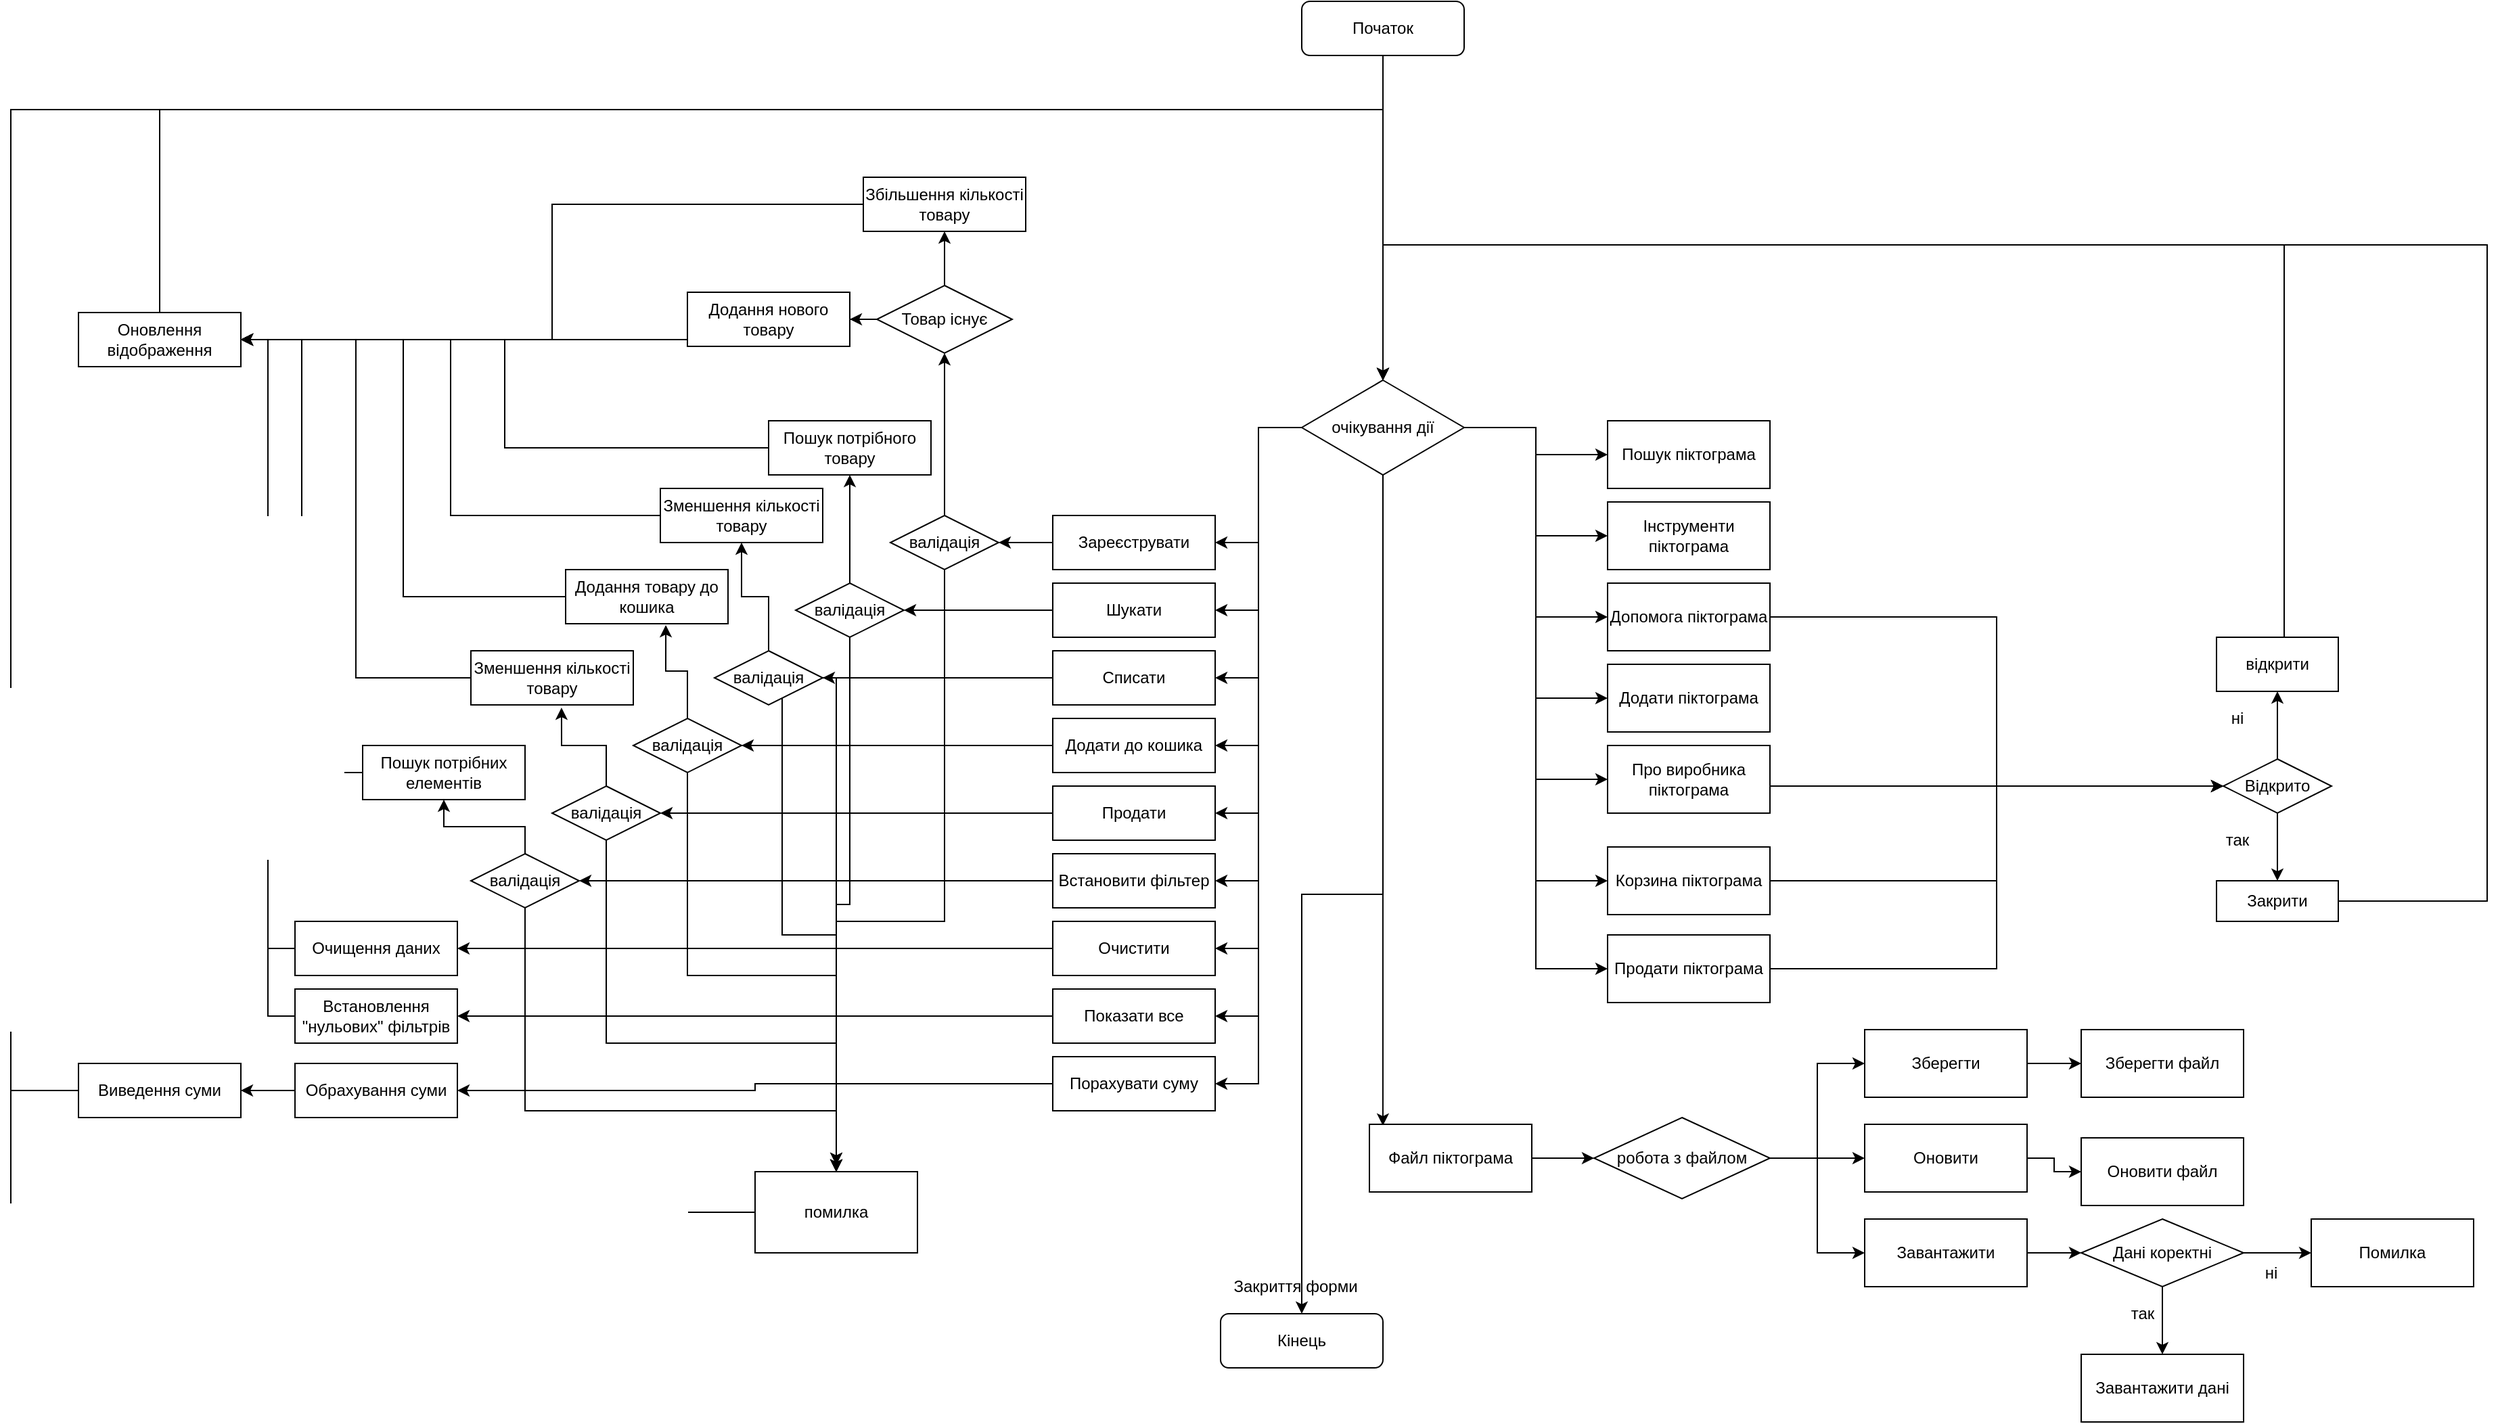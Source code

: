 <mxfile version="17.4.6" type="device"><diagram id="kuu9ecnvrAUXZT3TJiP6" name="Page-1"><mxGraphModel dx="2009" dy="1933" grid="1" gridSize="10" guides="1" tooltips="1" connect="1" arrows="1" fold="1" page="1" pageScale="1" pageWidth="827" pageHeight="1169" math="0" shadow="0"><root><mxCell id="0"/><mxCell id="1" parent="0"/><mxCell id="gV-Fx0Z-nw7NnkDrfLlp-4" style="edgeStyle=orthogonalEdgeStyle;rounded=0;orthogonalLoop=1;jettySize=auto;html=1;entryX=0.5;entryY=0;entryDx=0;entryDy=0;" edge="1" parent="1" source="gV-Fx0Z-nw7NnkDrfLlp-1" target="gV-Fx0Z-nw7NnkDrfLlp-3"><mxGeometry relative="1" as="geometry"/></mxCell><mxCell id="gV-Fx0Z-nw7NnkDrfLlp-1" value="Початок" style="rounded=1;whiteSpace=wrap;html=1;" vertex="1" parent="1"><mxGeometry x="354" y="-280" width="120" height="40" as="geometry"/></mxCell><mxCell id="gV-Fx0Z-nw7NnkDrfLlp-2" value="Кінець" style="rounded=1;whiteSpace=wrap;html=1;" vertex="1" parent="1"><mxGeometry x="294" y="690" width="120" height="40" as="geometry"/></mxCell><mxCell id="gV-Fx0Z-nw7NnkDrfLlp-14" style="edgeStyle=orthogonalEdgeStyle;rounded=0;orthogonalLoop=1;jettySize=auto;html=1;entryX=0.5;entryY=0;entryDx=0;entryDy=0;" edge="1" parent="1" source="gV-Fx0Z-nw7NnkDrfLlp-3" target="gV-Fx0Z-nw7NnkDrfLlp-2"><mxGeometry relative="1" as="geometry"/></mxCell><mxCell id="gV-Fx0Z-nw7NnkDrfLlp-71" style="edgeStyle=orthogonalEdgeStyle;rounded=0;orthogonalLoop=1;jettySize=auto;html=1;entryX=0.083;entryY=0.02;entryDx=0;entryDy=0;entryPerimeter=0;strokeColor=default;" edge="1" parent="1" source="gV-Fx0Z-nw7NnkDrfLlp-3" target="gV-Fx0Z-nw7NnkDrfLlp-6"><mxGeometry relative="1" as="geometry"/></mxCell><mxCell id="gV-Fx0Z-nw7NnkDrfLlp-73" style="edgeStyle=orthogonalEdgeStyle;rounded=0;orthogonalLoop=1;jettySize=auto;html=1;strokeColor=default;" edge="1" parent="1" source="gV-Fx0Z-nw7NnkDrfLlp-3" target="gV-Fx0Z-nw7NnkDrfLlp-12"><mxGeometry relative="1" as="geometry"/></mxCell><mxCell id="gV-Fx0Z-nw7NnkDrfLlp-74" style="edgeStyle=orthogonalEdgeStyle;rounded=0;orthogonalLoop=1;jettySize=auto;html=1;entryX=0;entryY=0.5;entryDx=0;entryDy=0;strokeColor=default;" edge="1" parent="1" source="gV-Fx0Z-nw7NnkDrfLlp-3" target="gV-Fx0Z-nw7NnkDrfLlp-13"><mxGeometry relative="1" as="geometry"/></mxCell><mxCell id="gV-Fx0Z-nw7NnkDrfLlp-75" style="edgeStyle=orthogonalEdgeStyle;rounded=0;orthogonalLoop=1;jettySize=auto;html=1;entryX=0;entryY=0.5;entryDx=0;entryDy=0;strokeColor=default;" edge="1" parent="1" source="gV-Fx0Z-nw7NnkDrfLlp-3" target="gV-Fx0Z-nw7NnkDrfLlp-18"><mxGeometry relative="1" as="geometry"/></mxCell><mxCell id="gV-Fx0Z-nw7NnkDrfLlp-76" style="edgeStyle=orthogonalEdgeStyle;rounded=0;orthogonalLoop=1;jettySize=auto;html=1;entryX=0;entryY=0.5;entryDx=0;entryDy=0;strokeColor=default;" edge="1" parent="1" source="gV-Fx0Z-nw7NnkDrfLlp-3" target="gV-Fx0Z-nw7NnkDrfLlp-11"><mxGeometry relative="1" as="geometry"/></mxCell><mxCell id="gV-Fx0Z-nw7NnkDrfLlp-77" style="edgeStyle=orthogonalEdgeStyle;rounded=0;orthogonalLoop=1;jettySize=auto;html=1;entryX=0;entryY=0.5;entryDx=0;entryDy=0;strokeColor=default;" edge="1" parent="1" source="gV-Fx0Z-nw7NnkDrfLlp-3" target="gV-Fx0Z-nw7NnkDrfLlp-5"><mxGeometry relative="1" as="geometry"/></mxCell><mxCell id="gV-Fx0Z-nw7NnkDrfLlp-78" style="edgeStyle=orthogonalEdgeStyle;rounded=0;orthogonalLoop=1;jettySize=auto;html=1;entryX=0;entryY=0.5;entryDx=0;entryDy=0;strokeColor=default;" edge="1" parent="1" source="gV-Fx0Z-nw7NnkDrfLlp-3" target="gV-Fx0Z-nw7NnkDrfLlp-17"><mxGeometry relative="1" as="geometry"/></mxCell><mxCell id="gV-Fx0Z-nw7NnkDrfLlp-79" style="edgeStyle=orthogonalEdgeStyle;rounded=0;orthogonalLoop=1;jettySize=auto;html=1;entryX=0;entryY=0.5;entryDx=0;entryDy=0;strokeColor=default;" edge="1" parent="1" source="gV-Fx0Z-nw7NnkDrfLlp-3" target="gV-Fx0Z-nw7NnkDrfLlp-16"><mxGeometry relative="1" as="geometry"/></mxCell><mxCell id="gV-Fx0Z-nw7NnkDrfLlp-91" style="edgeStyle=orthogonalEdgeStyle;rounded=0;orthogonalLoop=1;jettySize=auto;html=1;entryX=1;entryY=0.5;entryDx=0;entryDy=0;strokeColor=default;" edge="1" parent="1" source="gV-Fx0Z-nw7NnkDrfLlp-3" target="gV-Fx0Z-nw7NnkDrfLlp-80"><mxGeometry relative="1" as="geometry"/></mxCell><mxCell id="gV-Fx0Z-nw7NnkDrfLlp-92" style="edgeStyle=orthogonalEdgeStyle;rounded=0;orthogonalLoop=1;jettySize=auto;html=1;entryX=1;entryY=0.5;entryDx=0;entryDy=0;strokeColor=default;" edge="1" parent="1" source="gV-Fx0Z-nw7NnkDrfLlp-3" target="gV-Fx0Z-nw7NnkDrfLlp-83"><mxGeometry relative="1" as="geometry"/></mxCell><mxCell id="gV-Fx0Z-nw7NnkDrfLlp-93" style="edgeStyle=orthogonalEdgeStyle;rounded=0;orthogonalLoop=1;jettySize=auto;html=1;entryX=1;entryY=0.5;entryDx=0;entryDy=0;strokeColor=default;" edge="1" parent="1" source="gV-Fx0Z-nw7NnkDrfLlp-3" target="gV-Fx0Z-nw7NnkDrfLlp-84"><mxGeometry relative="1" as="geometry"/></mxCell><mxCell id="gV-Fx0Z-nw7NnkDrfLlp-94" style="edgeStyle=orthogonalEdgeStyle;rounded=0;orthogonalLoop=1;jettySize=auto;html=1;entryX=1;entryY=0.5;entryDx=0;entryDy=0;strokeColor=default;" edge="1" parent="1" source="gV-Fx0Z-nw7NnkDrfLlp-3" target="gV-Fx0Z-nw7NnkDrfLlp-85"><mxGeometry relative="1" as="geometry"/></mxCell><mxCell id="gV-Fx0Z-nw7NnkDrfLlp-95" style="edgeStyle=orthogonalEdgeStyle;rounded=0;orthogonalLoop=1;jettySize=auto;html=1;entryX=1;entryY=0.5;entryDx=0;entryDy=0;strokeColor=default;" edge="1" parent="1" source="gV-Fx0Z-nw7NnkDrfLlp-3" target="gV-Fx0Z-nw7NnkDrfLlp-86"><mxGeometry relative="1" as="geometry"/></mxCell><mxCell id="gV-Fx0Z-nw7NnkDrfLlp-96" style="edgeStyle=orthogonalEdgeStyle;rounded=0;orthogonalLoop=1;jettySize=auto;html=1;entryX=1;entryY=0.5;entryDx=0;entryDy=0;strokeColor=default;" edge="1" parent="1" source="gV-Fx0Z-nw7NnkDrfLlp-3" target="gV-Fx0Z-nw7NnkDrfLlp-87"><mxGeometry relative="1" as="geometry"/></mxCell><mxCell id="gV-Fx0Z-nw7NnkDrfLlp-97" style="edgeStyle=orthogonalEdgeStyle;rounded=0;orthogonalLoop=1;jettySize=auto;html=1;entryX=1;entryY=0.5;entryDx=0;entryDy=0;strokeColor=default;" edge="1" parent="1" source="gV-Fx0Z-nw7NnkDrfLlp-3" target="gV-Fx0Z-nw7NnkDrfLlp-88"><mxGeometry relative="1" as="geometry"/></mxCell><mxCell id="gV-Fx0Z-nw7NnkDrfLlp-98" style="edgeStyle=orthogonalEdgeStyle;rounded=0;orthogonalLoop=1;jettySize=auto;html=1;entryX=1;entryY=0.5;entryDx=0;entryDy=0;strokeColor=default;" edge="1" parent="1" source="gV-Fx0Z-nw7NnkDrfLlp-3" target="gV-Fx0Z-nw7NnkDrfLlp-89"><mxGeometry relative="1" as="geometry"/></mxCell><mxCell id="gV-Fx0Z-nw7NnkDrfLlp-99" style="edgeStyle=orthogonalEdgeStyle;rounded=0;orthogonalLoop=1;jettySize=auto;html=1;entryX=1;entryY=0.5;entryDx=0;entryDy=0;strokeColor=default;" edge="1" parent="1" source="gV-Fx0Z-nw7NnkDrfLlp-3" target="gV-Fx0Z-nw7NnkDrfLlp-90"><mxGeometry relative="1" as="geometry"/></mxCell><mxCell id="gV-Fx0Z-nw7NnkDrfLlp-3" value="очікування дії" style="rhombus;whiteSpace=wrap;html=1;" vertex="1" parent="1"><mxGeometry x="354" width="120" height="70" as="geometry"/></mxCell><mxCell id="gV-Fx0Z-nw7NnkDrfLlp-69" style="edgeStyle=orthogonalEdgeStyle;rounded=0;orthogonalLoop=1;jettySize=auto;html=1;entryX=0;entryY=0.5;entryDx=0;entryDy=0;strokeColor=default;" edge="1" parent="1" source="gV-Fx0Z-nw7NnkDrfLlp-5" target="gV-Fx0Z-nw7NnkDrfLlp-54"><mxGeometry relative="1" as="geometry"/></mxCell><mxCell id="gV-Fx0Z-nw7NnkDrfLlp-5" value="Корзина піктограма" style="rounded=0;whiteSpace=wrap;html=1;" vertex="1" parent="1"><mxGeometry x="580" y="345" width="120" height="50" as="geometry"/></mxCell><mxCell id="gV-Fx0Z-nw7NnkDrfLlp-48" style="edgeStyle=orthogonalEdgeStyle;rounded=0;orthogonalLoop=1;jettySize=auto;html=1;entryX=0;entryY=0.5;entryDx=0;entryDy=0;" edge="1" parent="1" source="gV-Fx0Z-nw7NnkDrfLlp-6" target="gV-Fx0Z-nw7NnkDrfLlp-47"><mxGeometry relative="1" as="geometry"/></mxCell><mxCell id="gV-Fx0Z-nw7NnkDrfLlp-6" value="Файл піктограма" style="rounded=0;whiteSpace=wrap;html=1;" vertex="1" parent="1"><mxGeometry x="404" y="550" width="120" height="50" as="geometry"/></mxCell><mxCell id="gV-Fx0Z-nw7NnkDrfLlp-44" style="edgeStyle=orthogonalEdgeStyle;rounded=0;orthogonalLoop=1;jettySize=auto;html=1;entryX=0;entryY=0.5;entryDx=0;entryDy=0;" edge="1" parent="1" source="gV-Fx0Z-nw7NnkDrfLlp-7" target="gV-Fx0Z-nw7NnkDrfLlp-41"><mxGeometry relative="1" as="geometry"/></mxCell><mxCell id="gV-Fx0Z-nw7NnkDrfLlp-7" value="Зберегти" style="rounded=0;whiteSpace=wrap;html=1;" vertex="1" parent="1"><mxGeometry x="770" y="480" width="120" height="50" as="geometry"/></mxCell><mxCell id="gV-Fx0Z-nw7NnkDrfLlp-45" style="edgeStyle=orthogonalEdgeStyle;rounded=0;orthogonalLoop=1;jettySize=auto;html=1;entryX=0;entryY=0.5;entryDx=0;entryDy=0;" edge="1" parent="1" source="gV-Fx0Z-nw7NnkDrfLlp-8" target="gV-Fx0Z-nw7NnkDrfLlp-40"><mxGeometry relative="1" as="geometry"/></mxCell><mxCell id="gV-Fx0Z-nw7NnkDrfLlp-8" value="Оновити" style="rounded=0;whiteSpace=wrap;html=1;" vertex="1" parent="1"><mxGeometry x="770" y="550" width="120" height="50" as="geometry"/></mxCell><mxCell id="gV-Fx0Z-nw7NnkDrfLlp-11" value="Додати піктограма" style="rounded=0;whiteSpace=wrap;html=1;" vertex="1" parent="1"><mxGeometry x="580" y="210" width="120" height="50" as="geometry"/></mxCell><mxCell id="gV-Fx0Z-nw7NnkDrfLlp-12" value="Пошук піктограма" style="rounded=0;whiteSpace=wrap;html=1;" vertex="1" parent="1"><mxGeometry x="580" y="30" width="120" height="50" as="geometry"/></mxCell><mxCell id="gV-Fx0Z-nw7NnkDrfLlp-13" value="Інструменти піктограма" style="rounded=0;whiteSpace=wrap;html=1;" vertex="1" parent="1"><mxGeometry x="580" y="90" width="120" height="50" as="geometry"/></mxCell><mxCell id="gV-Fx0Z-nw7NnkDrfLlp-15" value="Закриття форми" style="text;html=1;align=center;verticalAlign=middle;resizable=0;points=[];autosize=1;strokeColor=none;fillColor=none;" vertex="1" parent="1"><mxGeometry x="294" y="660" width="110" height="20" as="geometry"/></mxCell><mxCell id="gV-Fx0Z-nw7NnkDrfLlp-70" style="edgeStyle=orthogonalEdgeStyle;rounded=0;orthogonalLoop=1;jettySize=auto;html=1;entryX=0;entryY=0.5;entryDx=0;entryDy=0;strokeColor=default;" edge="1" parent="1" source="gV-Fx0Z-nw7NnkDrfLlp-16" target="gV-Fx0Z-nw7NnkDrfLlp-54"><mxGeometry relative="1" as="geometry"/></mxCell><mxCell id="gV-Fx0Z-nw7NnkDrfLlp-16" value="Продати піктограма" style="rounded=0;whiteSpace=wrap;html=1;" vertex="1" parent="1"><mxGeometry x="580" y="410" width="120" height="50" as="geometry"/></mxCell><mxCell id="gV-Fx0Z-nw7NnkDrfLlp-57" style="edgeStyle=orthogonalEdgeStyle;rounded=0;orthogonalLoop=1;jettySize=auto;html=1;entryX=0;entryY=0.5;entryDx=0;entryDy=0;" edge="1" parent="1" source="gV-Fx0Z-nw7NnkDrfLlp-17" target="gV-Fx0Z-nw7NnkDrfLlp-54"><mxGeometry relative="1" as="geometry"><Array as="points"><mxPoint x="1035" y="300"/><mxPoint x="1035" y="300"/></Array></mxGeometry></mxCell><mxCell id="gV-Fx0Z-nw7NnkDrfLlp-17" value="Про виробника піктограма" style="rounded=0;whiteSpace=wrap;html=1;" vertex="1" parent="1"><mxGeometry x="580" y="270" width="120" height="50" as="geometry"/></mxCell><mxCell id="gV-Fx0Z-nw7NnkDrfLlp-68" style="edgeStyle=orthogonalEdgeStyle;rounded=0;orthogonalLoop=1;jettySize=auto;html=1;entryX=0;entryY=0.5;entryDx=0;entryDy=0;strokeColor=default;" edge="1" parent="1" source="gV-Fx0Z-nw7NnkDrfLlp-18" target="gV-Fx0Z-nw7NnkDrfLlp-54"><mxGeometry relative="1" as="geometry"/></mxCell><mxCell id="gV-Fx0Z-nw7NnkDrfLlp-18" value="Допомога піктограма" style="rounded=0;whiteSpace=wrap;html=1;" vertex="1" parent="1"><mxGeometry x="580" y="150" width="120" height="50" as="geometry"/></mxCell><mxCell id="gV-Fx0Z-nw7NnkDrfLlp-35" style="edgeStyle=orthogonalEdgeStyle;rounded=0;orthogonalLoop=1;jettySize=auto;html=1;entryX=0;entryY=0.5;entryDx=0;entryDy=0;" edge="1" parent="1" source="gV-Fx0Z-nw7NnkDrfLlp-31" target="gV-Fx0Z-nw7NnkDrfLlp-34"><mxGeometry relative="1" as="geometry"/></mxCell><mxCell id="gV-Fx0Z-nw7NnkDrfLlp-31" value="Завантажити" style="rounded=0;whiteSpace=wrap;html=1;" vertex="1" parent="1"><mxGeometry x="770" y="620" width="120" height="50" as="geometry"/></mxCell><mxCell id="gV-Fx0Z-nw7NnkDrfLlp-33" value="Завантажити дані" style="rounded=0;whiteSpace=wrap;html=1;" vertex="1" parent="1"><mxGeometry x="930" y="720" width="120" height="50" as="geometry"/></mxCell><mxCell id="gV-Fx0Z-nw7NnkDrfLlp-36" style="edgeStyle=orthogonalEdgeStyle;rounded=0;orthogonalLoop=1;jettySize=auto;html=1;entryX=0.5;entryY=0;entryDx=0;entryDy=0;" edge="1" parent="1" source="gV-Fx0Z-nw7NnkDrfLlp-34" target="gV-Fx0Z-nw7NnkDrfLlp-33"><mxGeometry relative="1" as="geometry"/></mxCell><mxCell id="gV-Fx0Z-nw7NnkDrfLlp-39" style="edgeStyle=orthogonalEdgeStyle;rounded=0;orthogonalLoop=1;jettySize=auto;html=1;entryX=0;entryY=0.5;entryDx=0;entryDy=0;" edge="1" parent="1" source="gV-Fx0Z-nw7NnkDrfLlp-34" target="gV-Fx0Z-nw7NnkDrfLlp-38"><mxGeometry relative="1" as="geometry"/></mxCell><mxCell id="gV-Fx0Z-nw7NnkDrfLlp-34" value="Дані коректні" style="rhombus;whiteSpace=wrap;html=1;" vertex="1" parent="1"><mxGeometry x="930" y="620" width="120" height="50" as="geometry"/></mxCell><mxCell id="gV-Fx0Z-nw7NnkDrfLlp-38" value="Помилка" style="rounded=0;whiteSpace=wrap;html=1;" vertex="1" parent="1"><mxGeometry x="1100" y="620" width="120" height="50" as="geometry"/></mxCell><mxCell id="gV-Fx0Z-nw7NnkDrfLlp-40" value="Оновити файл" style="rounded=0;whiteSpace=wrap;html=1;" vertex="1" parent="1"><mxGeometry x="930" y="560" width="120" height="50" as="geometry"/></mxCell><mxCell id="gV-Fx0Z-nw7NnkDrfLlp-41" value="Зберегти файл" style="rounded=0;whiteSpace=wrap;html=1;" vertex="1" parent="1"><mxGeometry x="930" y="480" width="120" height="50" as="geometry"/></mxCell><mxCell id="gV-Fx0Z-nw7NnkDrfLlp-42" value="так" style="text;html=1;align=center;verticalAlign=middle;resizable=0;points=[];autosize=1;strokeColor=none;fillColor=none;" vertex="1" parent="1"><mxGeometry x="960" y="680" width="30" height="20" as="geometry"/></mxCell><mxCell id="gV-Fx0Z-nw7NnkDrfLlp-43" value="ні" style="text;html=1;align=center;verticalAlign=middle;resizable=0;points=[];autosize=1;strokeColor=none;fillColor=none;" vertex="1" parent="1"><mxGeometry x="1060" y="650" width="20" height="20" as="geometry"/></mxCell><mxCell id="gV-Fx0Z-nw7NnkDrfLlp-50" style="edgeStyle=orthogonalEdgeStyle;rounded=0;orthogonalLoop=1;jettySize=auto;html=1;entryX=0;entryY=0.5;entryDx=0;entryDy=0;" edge="1" parent="1" source="gV-Fx0Z-nw7NnkDrfLlp-47" target="gV-Fx0Z-nw7NnkDrfLlp-7"><mxGeometry relative="1" as="geometry"/></mxCell><mxCell id="gV-Fx0Z-nw7NnkDrfLlp-51" style="edgeStyle=orthogonalEdgeStyle;rounded=0;orthogonalLoop=1;jettySize=auto;html=1;" edge="1" parent="1" source="gV-Fx0Z-nw7NnkDrfLlp-47" target="gV-Fx0Z-nw7NnkDrfLlp-8"><mxGeometry relative="1" as="geometry"/></mxCell><mxCell id="gV-Fx0Z-nw7NnkDrfLlp-52" style="edgeStyle=orthogonalEdgeStyle;rounded=0;orthogonalLoop=1;jettySize=auto;html=1;entryX=0;entryY=0.5;entryDx=0;entryDy=0;" edge="1" parent="1" source="gV-Fx0Z-nw7NnkDrfLlp-47" target="gV-Fx0Z-nw7NnkDrfLlp-31"><mxGeometry relative="1" as="geometry"/></mxCell><mxCell id="gV-Fx0Z-nw7NnkDrfLlp-47" value="робота з файлом" style="rhombus;whiteSpace=wrap;html=1;" vertex="1" parent="1"><mxGeometry x="570" y="545" width="130" height="60" as="geometry"/></mxCell><mxCell id="gV-Fx0Z-nw7NnkDrfLlp-61" style="edgeStyle=orthogonalEdgeStyle;rounded=0;orthogonalLoop=1;jettySize=auto;html=1;entryX=0.5;entryY=1;entryDx=0;entryDy=0;" edge="1" parent="1" source="gV-Fx0Z-nw7NnkDrfLlp-54" target="gV-Fx0Z-nw7NnkDrfLlp-55"><mxGeometry relative="1" as="geometry"/></mxCell><mxCell id="gV-Fx0Z-nw7NnkDrfLlp-63" style="edgeStyle=orthogonalEdgeStyle;rounded=0;orthogonalLoop=1;jettySize=auto;html=1;entryX=0.5;entryY=0;entryDx=0;entryDy=0;" edge="1" parent="1" source="gV-Fx0Z-nw7NnkDrfLlp-54" target="gV-Fx0Z-nw7NnkDrfLlp-56"><mxGeometry relative="1" as="geometry"/></mxCell><mxCell id="gV-Fx0Z-nw7NnkDrfLlp-54" value="Відкрито" style="rhombus;whiteSpace=wrap;html=1;" vertex="1" parent="1"><mxGeometry x="1035" y="280" width="80" height="40" as="geometry"/></mxCell><mxCell id="gV-Fx0Z-nw7NnkDrfLlp-59" style="edgeStyle=orthogonalEdgeStyle;rounded=0;orthogonalLoop=1;jettySize=auto;html=1;entryX=0.5;entryY=0;entryDx=0;entryDy=0;" edge="1" parent="1" source="gV-Fx0Z-nw7NnkDrfLlp-55" target="gV-Fx0Z-nw7NnkDrfLlp-3"><mxGeometry relative="1" as="geometry"><Array as="points"><mxPoint x="1080" y="-100"/><mxPoint x="414" y="-100"/></Array></mxGeometry></mxCell><mxCell id="gV-Fx0Z-nw7NnkDrfLlp-55" value="відкрити" style="rounded=0;whiteSpace=wrap;html=1;" vertex="1" parent="1"><mxGeometry x="1030" y="190" width="90" height="40" as="geometry"/></mxCell><mxCell id="gV-Fx0Z-nw7NnkDrfLlp-72" style="edgeStyle=orthogonalEdgeStyle;rounded=0;orthogonalLoop=1;jettySize=auto;html=1;strokeColor=default;entryX=0.5;entryY=0;entryDx=0;entryDy=0;" edge="1" parent="1" source="gV-Fx0Z-nw7NnkDrfLlp-56" target="gV-Fx0Z-nw7NnkDrfLlp-3"><mxGeometry relative="1" as="geometry"><mxPoint x="1180" y="-100" as="targetPoint"/><Array as="points"><mxPoint x="1230" y="385"/><mxPoint x="1230" y="-100"/><mxPoint x="414" y="-100"/></Array></mxGeometry></mxCell><mxCell id="gV-Fx0Z-nw7NnkDrfLlp-56" value="Закрити" style="rounded=0;whiteSpace=wrap;html=1;" vertex="1" parent="1"><mxGeometry x="1030" y="370" width="90" height="30" as="geometry"/></mxCell><mxCell id="gV-Fx0Z-nw7NnkDrfLlp-60" value="ні" style="text;html=1;align=center;verticalAlign=middle;resizable=0;points=[];autosize=1;strokeColor=none;fillColor=none;" vertex="1" parent="1"><mxGeometry x="1035" y="240" width="20" height="20" as="geometry"/></mxCell><mxCell id="gV-Fx0Z-nw7NnkDrfLlp-64" value="так" style="text;html=1;align=center;verticalAlign=middle;resizable=0;points=[];autosize=1;strokeColor=none;fillColor=none;" vertex="1" parent="1"><mxGeometry x="1030" y="330" width="30" height="20" as="geometry"/></mxCell><mxCell id="gV-Fx0Z-nw7NnkDrfLlp-122" style="edgeStyle=orthogonalEdgeStyle;rounded=0;orthogonalLoop=1;jettySize=auto;html=1;entryX=1;entryY=0.5;entryDx=0;entryDy=0;strokeColor=default;" edge="1" parent="1" source="gV-Fx0Z-nw7NnkDrfLlp-80" target="gV-Fx0Z-nw7NnkDrfLlp-82"><mxGeometry relative="1" as="geometry"/></mxCell><mxCell id="gV-Fx0Z-nw7NnkDrfLlp-80" value="Зареєструвати" style="rounded=0;whiteSpace=wrap;html=1;" vertex="1" parent="1"><mxGeometry x="170" y="100" width="120" height="40" as="geometry"/></mxCell><mxCell id="gV-Fx0Z-nw7NnkDrfLlp-165" style="edgeStyle=orthogonalEdgeStyle;rounded=0;orthogonalLoop=1;jettySize=auto;html=1;entryX=0.5;entryY=0;entryDx=0;entryDy=0;strokeColor=default;" edge="1" parent="1" source="gV-Fx0Z-nw7NnkDrfLlp-81" target="gV-Fx0Z-nw7NnkDrfLlp-3"><mxGeometry relative="1" as="geometry"><Array as="points"><mxPoint x="-600" y="615"/><mxPoint x="-600" y="-200"/><mxPoint x="414" y="-200"/></Array></mxGeometry></mxCell><mxCell id="gV-Fx0Z-nw7NnkDrfLlp-81" value="помилка" style="rounded=0;whiteSpace=wrap;html=1;" vertex="1" parent="1"><mxGeometry x="-50" y="585" width="120" height="60" as="geometry"/></mxCell><mxCell id="gV-Fx0Z-nw7NnkDrfLlp-124" style="edgeStyle=orthogonalEdgeStyle;rounded=0;orthogonalLoop=1;jettySize=auto;html=1;entryX=0.5;entryY=0;entryDx=0;entryDy=0;strokeColor=default;" edge="1" parent="1" source="gV-Fx0Z-nw7NnkDrfLlp-82" target="gV-Fx0Z-nw7NnkDrfLlp-81"><mxGeometry relative="1" as="geometry"><Array as="points"><mxPoint x="90" y="400"/><mxPoint x="10" y="400"/></Array></mxGeometry></mxCell><mxCell id="gV-Fx0Z-nw7NnkDrfLlp-158" style="edgeStyle=orthogonalEdgeStyle;rounded=0;orthogonalLoop=1;jettySize=auto;html=1;entryX=0.5;entryY=1;entryDx=0;entryDy=0;strokeColor=default;" edge="1" parent="1" source="gV-Fx0Z-nw7NnkDrfLlp-82" target="gV-Fx0Z-nw7NnkDrfLlp-155"><mxGeometry relative="1" as="geometry"/></mxCell><mxCell id="gV-Fx0Z-nw7NnkDrfLlp-82" value="валідація" style="rhombus;whiteSpace=wrap;html=1;" vertex="1" parent="1"><mxGeometry x="50" y="100" width="80" height="40" as="geometry"/></mxCell><mxCell id="gV-Fx0Z-nw7NnkDrfLlp-121" style="edgeStyle=orthogonalEdgeStyle;rounded=0;orthogonalLoop=1;jettySize=auto;html=1;entryX=1;entryY=0.5;entryDx=0;entryDy=0;strokeColor=default;" edge="1" parent="1" source="gV-Fx0Z-nw7NnkDrfLlp-83" target="gV-Fx0Z-nw7NnkDrfLlp-100"><mxGeometry relative="1" as="geometry"/></mxCell><mxCell id="gV-Fx0Z-nw7NnkDrfLlp-83" value="Шукати" style="rounded=0;whiteSpace=wrap;html=1;" vertex="1" parent="1"><mxGeometry x="170" y="150" width="120" height="40" as="geometry"/></mxCell><mxCell id="gV-Fx0Z-nw7NnkDrfLlp-120" style="edgeStyle=orthogonalEdgeStyle;rounded=0;orthogonalLoop=1;jettySize=auto;html=1;entryX=1;entryY=0.5;entryDx=0;entryDy=0;strokeColor=default;" edge="1" parent="1" source="gV-Fx0Z-nw7NnkDrfLlp-84" target="gV-Fx0Z-nw7NnkDrfLlp-101"><mxGeometry relative="1" as="geometry"/></mxCell><mxCell id="gV-Fx0Z-nw7NnkDrfLlp-84" value="Списати" style="rounded=0;whiteSpace=wrap;html=1;" vertex="1" parent="1"><mxGeometry x="170" y="200" width="120" height="40" as="geometry"/></mxCell><mxCell id="gV-Fx0Z-nw7NnkDrfLlp-118" style="edgeStyle=orthogonalEdgeStyle;rounded=0;orthogonalLoop=1;jettySize=auto;html=1;entryX=1;entryY=0.5;entryDx=0;entryDy=0;strokeColor=default;" edge="1" parent="1" source="gV-Fx0Z-nw7NnkDrfLlp-85" target="gV-Fx0Z-nw7NnkDrfLlp-102"><mxGeometry relative="1" as="geometry"/></mxCell><mxCell id="gV-Fx0Z-nw7NnkDrfLlp-85" value="Додати до кошика" style="rounded=0;whiteSpace=wrap;html=1;" vertex="1" parent="1"><mxGeometry x="170" y="250" width="120" height="40" as="geometry"/></mxCell><mxCell id="gV-Fx0Z-nw7NnkDrfLlp-117" style="edgeStyle=orthogonalEdgeStyle;rounded=0;orthogonalLoop=1;jettySize=auto;html=1;entryX=1;entryY=0.5;entryDx=0;entryDy=0;strokeColor=default;" edge="1" parent="1" source="gV-Fx0Z-nw7NnkDrfLlp-86" target="gV-Fx0Z-nw7NnkDrfLlp-103"><mxGeometry relative="1" as="geometry"/></mxCell><mxCell id="gV-Fx0Z-nw7NnkDrfLlp-86" value="Продати" style="rounded=0;whiteSpace=wrap;html=1;" vertex="1" parent="1"><mxGeometry x="170" y="300" width="120" height="40" as="geometry"/></mxCell><mxCell id="gV-Fx0Z-nw7NnkDrfLlp-116" style="edgeStyle=orthogonalEdgeStyle;rounded=0;orthogonalLoop=1;jettySize=auto;html=1;strokeColor=default;entryX=1;entryY=0.5;entryDx=0;entryDy=0;" edge="1" parent="1" source="gV-Fx0Z-nw7NnkDrfLlp-87" target="gV-Fx0Z-nw7NnkDrfLlp-104"><mxGeometry relative="1" as="geometry"><mxPoint x="-170" y="370" as="targetPoint"/></mxGeometry></mxCell><mxCell id="gV-Fx0Z-nw7NnkDrfLlp-87" value="Встановити фільтер" style="rounded=0;whiteSpace=wrap;html=1;" vertex="1" parent="1"><mxGeometry x="170" y="350" width="120" height="40" as="geometry"/></mxCell><mxCell id="gV-Fx0Z-nw7NnkDrfLlp-111" style="edgeStyle=orthogonalEdgeStyle;rounded=0;orthogonalLoop=1;jettySize=auto;html=1;entryX=1;entryY=0.5;entryDx=0;entryDy=0;strokeColor=default;" edge="1" parent="1" source="gV-Fx0Z-nw7NnkDrfLlp-88" target="gV-Fx0Z-nw7NnkDrfLlp-105"><mxGeometry relative="1" as="geometry"/></mxCell><mxCell id="gV-Fx0Z-nw7NnkDrfLlp-88" value="Очистити" style="rounded=0;whiteSpace=wrap;html=1;" vertex="1" parent="1"><mxGeometry x="170" y="400" width="120" height="40" as="geometry"/></mxCell><mxCell id="gV-Fx0Z-nw7NnkDrfLlp-110" style="edgeStyle=orthogonalEdgeStyle;rounded=0;orthogonalLoop=1;jettySize=auto;html=1;entryX=1;entryY=0.5;entryDx=0;entryDy=0;strokeColor=default;" edge="1" parent="1" source="gV-Fx0Z-nw7NnkDrfLlp-89" target="gV-Fx0Z-nw7NnkDrfLlp-107"><mxGeometry relative="1" as="geometry"/></mxCell><mxCell id="gV-Fx0Z-nw7NnkDrfLlp-89" value="Показати все" style="rounded=0;whiteSpace=wrap;html=1;" vertex="1" parent="1"><mxGeometry x="170" y="450" width="120" height="40" as="geometry"/></mxCell><mxCell id="gV-Fx0Z-nw7NnkDrfLlp-109" style="edgeStyle=orthogonalEdgeStyle;rounded=0;orthogonalLoop=1;jettySize=auto;html=1;entryX=1;entryY=0.5;entryDx=0;entryDy=0;strokeColor=default;" edge="1" parent="1" source="gV-Fx0Z-nw7NnkDrfLlp-90" target="gV-Fx0Z-nw7NnkDrfLlp-108"><mxGeometry relative="1" as="geometry"/></mxCell><mxCell id="gV-Fx0Z-nw7NnkDrfLlp-90" value="Порахувати суму" style="rounded=0;whiteSpace=wrap;html=1;" vertex="1" parent="1"><mxGeometry x="170" y="500" width="120" height="40" as="geometry"/></mxCell><mxCell id="gV-Fx0Z-nw7NnkDrfLlp-125" style="edgeStyle=orthogonalEdgeStyle;rounded=0;orthogonalLoop=1;jettySize=auto;html=1;entryX=0.5;entryY=0;entryDx=0;entryDy=0;strokeColor=default;" edge="1" parent="1" source="gV-Fx0Z-nw7NnkDrfLlp-100" target="gV-Fx0Z-nw7NnkDrfLlp-81"><mxGeometry relative="1" as="geometry"/></mxCell><mxCell id="gV-Fx0Z-nw7NnkDrfLlp-153" style="edgeStyle=orthogonalEdgeStyle;rounded=0;orthogonalLoop=1;jettySize=auto;html=1;entryX=0.5;entryY=1;entryDx=0;entryDy=0;strokeColor=default;" edge="1" parent="1" source="gV-Fx0Z-nw7NnkDrfLlp-100" target="gV-Fx0Z-nw7NnkDrfLlp-152"><mxGeometry relative="1" as="geometry"/></mxCell><mxCell id="gV-Fx0Z-nw7NnkDrfLlp-100" value="валідація" style="rhombus;whiteSpace=wrap;html=1;" vertex="1" parent="1"><mxGeometry x="-20" y="150" width="80" height="40" as="geometry"/></mxCell><mxCell id="gV-Fx0Z-nw7NnkDrfLlp-126" style="edgeStyle=orthogonalEdgeStyle;rounded=0;orthogonalLoop=1;jettySize=auto;html=1;strokeColor=default;" edge="1" parent="1" source="gV-Fx0Z-nw7NnkDrfLlp-101"><mxGeometry relative="1" as="geometry"><mxPoint x="10" y="580" as="targetPoint"/><Array as="points"><mxPoint x="10" y="220"/></Array></mxGeometry></mxCell><mxCell id="gV-Fx0Z-nw7NnkDrfLlp-127" style="edgeStyle=orthogonalEdgeStyle;rounded=0;orthogonalLoop=1;jettySize=auto;html=1;strokeColor=default;" edge="1" parent="1" source="gV-Fx0Z-nw7NnkDrfLlp-101"><mxGeometry relative="1" as="geometry"><mxPoint x="10" y="580" as="targetPoint"/><Array as="points"><mxPoint x="-30" y="410"/><mxPoint x="10" y="410"/></Array></mxGeometry></mxCell><mxCell id="gV-Fx0Z-nw7NnkDrfLlp-150" style="edgeStyle=orthogonalEdgeStyle;rounded=0;orthogonalLoop=1;jettySize=auto;html=1;entryX=0.5;entryY=1;entryDx=0;entryDy=0;strokeColor=default;" edge="1" parent="1" source="gV-Fx0Z-nw7NnkDrfLlp-101" target="gV-Fx0Z-nw7NnkDrfLlp-149"><mxGeometry relative="1" as="geometry"/></mxCell><mxCell id="gV-Fx0Z-nw7NnkDrfLlp-101" value="валідація" style="rhombus;whiteSpace=wrap;html=1;" vertex="1" parent="1"><mxGeometry x="-80" y="200" width="80" height="40" as="geometry"/></mxCell><mxCell id="gV-Fx0Z-nw7NnkDrfLlp-128" style="edgeStyle=orthogonalEdgeStyle;rounded=0;orthogonalLoop=1;jettySize=auto;html=1;entryX=0.5;entryY=0;entryDx=0;entryDy=0;strokeColor=default;" edge="1" parent="1" source="gV-Fx0Z-nw7NnkDrfLlp-102" target="gV-Fx0Z-nw7NnkDrfLlp-81"><mxGeometry relative="1" as="geometry"><Array as="points"><mxPoint x="-100" y="440"/><mxPoint x="10" y="440"/></Array></mxGeometry></mxCell><mxCell id="gV-Fx0Z-nw7NnkDrfLlp-147" style="edgeStyle=orthogonalEdgeStyle;rounded=0;orthogonalLoop=1;jettySize=auto;html=1;entryX=0.617;entryY=1.025;entryDx=0;entryDy=0;entryPerimeter=0;strokeColor=default;" edge="1" parent="1" source="gV-Fx0Z-nw7NnkDrfLlp-102" target="gV-Fx0Z-nw7NnkDrfLlp-146"><mxGeometry relative="1" as="geometry"/></mxCell><mxCell id="gV-Fx0Z-nw7NnkDrfLlp-102" value="валідація" style="rhombus;whiteSpace=wrap;html=1;" vertex="1" parent="1"><mxGeometry x="-140" y="250" width="80" height="40" as="geometry"/></mxCell><mxCell id="gV-Fx0Z-nw7NnkDrfLlp-129" style="edgeStyle=orthogonalEdgeStyle;rounded=0;orthogonalLoop=1;jettySize=auto;html=1;entryX=0.5;entryY=0;entryDx=0;entryDy=0;strokeColor=default;" edge="1" parent="1" source="gV-Fx0Z-nw7NnkDrfLlp-103" target="gV-Fx0Z-nw7NnkDrfLlp-81"><mxGeometry relative="1" as="geometry"><Array as="points"><mxPoint x="-160" y="490"/><mxPoint x="10" y="490"/></Array></mxGeometry></mxCell><mxCell id="gV-Fx0Z-nw7NnkDrfLlp-144" style="edgeStyle=orthogonalEdgeStyle;rounded=0;orthogonalLoop=1;jettySize=auto;html=1;entryX=0.558;entryY=1.05;entryDx=0;entryDy=0;entryPerimeter=0;strokeColor=default;" edge="1" parent="1" source="gV-Fx0Z-nw7NnkDrfLlp-103" target="gV-Fx0Z-nw7NnkDrfLlp-143"><mxGeometry relative="1" as="geometry"/></mxCell><mxCell id="gV-Fx0Z-nw7NnkDrfLlp-103" value="валідація" style="rhombus;whiteSpace=wrap;html=1;" vertex="1" parent="1"><mxGeometry x="-200" y="300" width="80" height="40" as="geometry"/></mxCell><mxCell id="gV-Fx0Z-nw7NnkDrfLlp-130" style="edgeStyle=orthogonalEdgeStyle;rounded=0;orthogonalLoop=1;jettySize=auto;html=1;entryX=0.5;entryY=0;entryDx=0;entryDy=0;strokeColor=default;" edge="1" parent="1" source="gV-Fx0Z-nw7NnkDrfLlp-104" target="gV-Fx0Z-nw7NnkDrfLlp-81"><mxGeometry relative="1" as="geometry"><Array as="points"><mxPoint x="-220" y="540"/><mxPoint x="10" y="540"/></Array></mxGeometry></mxCell><mxCell id="gV-Fx0Z-nw7NnkDrfLlp-141" style="edgeStyle=orthogonalEdgeStyle;rounded=0;orthogonalLoop=1;jettySize=auto;html=1;entryX=0.5;entryY=1;entryDx=0;entryDy=0;strokeColor=default;" edge="1" parent="1" source="gV-Fx0Z-nw7NnkDrfLlp-104" target="gV-Fx0Z-nw7NnkDrfLlp-139"><mxGeometry relative="1" as="geometry"/></mxCell><mxCell id="gV-Fx0Z-nw7NnkDrfLlp-104" value="валідація" style="rhombus;whiteSpace=wrap;html=1;" vertex="1" parent="1"><mxGeometry x="-260" y="350" width="80" height="40" as="geometry"/></mxCell><mxCell id="gV-Fx0Z-nw7NnkDrfLlp-138" style="edgeStyle=orthogonalEdgeStyle;rounded=0;orthogonalLoop=1;jettySize=auto;html=1;entryX=1;entryY=0.5;entryDx=0;entryDy=0;strokeColor=default;" edge="1" parent="1" source="gV-Fx0Z-nw7NnkDrfLlp-105" target="gV-Fx0Z-nw7NnkDrfLlp-135"><mxGeometry relative="1" as="geometry"/></mxCell><mxCell id="gV-Fx0Z-nw7NnkDrfLlp-105" value="Очищення даних" style="rounded=0;whiteSpace=wrap;html=1;" vertex="1" parent="1"><mxGeometry x="-390" y="400" width="120" height="40" as="geometry"/></mxCell><mxCell id="gV-Fx0Z-nw7NnkDrfLlp-137" style="edgeStyle=orthogonalEdgeStyle;rounded=0;orthogonalLoop=1;jettySize=auto;html=1;entryX=1;entryY=0.5;entryDx=0;entryDy=0;strokeColor=default;" edge="1" parent="1" source="gV-Fx0Z-nw7NnkDrfLlp-107" target="gV-Fx0Z-nw7NnkDrfLlp-135"><mxGeometry relative="1" as="geometry"/></mxCell><mxCell id="gV-Fx0Z-nw7NnkDrfLlp-107" value="Встановлення &quot;нульових&quot; фільтрів" style="rounded=0;whiteSpace=wrap;html=1;" vertex="1" parent="1"><mxGeometry x="-390" y="450" width="120" height="40" as="geometry"/></mxCell><mxCell id="gV-Fx0Z-nw7NnkDrfLlp-133" style="edgeStyle=orthogonalEdgeStyle;rounded=0;orthogonalLoop=1;jettySize=auto;html=1;entryX=1;entryY=0.5;entryDx=0;entryDy=0;strokeColor=default;" edge="1" parent="1" source="gV-Fx0Z-nw7NnkDrfLlp-108" target="gV-Fx0Z-nw7NnkDrfLlp-132"><mxGeometry relative="1" as="geometry"/></mxCell><mxCell id="gV-Fx0Z-nw7NnkDrfLlp-108" value="Обрахування суми" style="rounded=0;whiteSpace=wrap;html=1;" vertex="1" parent="1"><mxGeometry x="-390" y="505" width="120" height="40" as="geometry"/></mxCell><mxCell id="gV-Fx0Z-nw7NnkDrfLlp-164" style="edgeStyle=orthogonalEdgeStyle;rounded=0;orthogonalLoop=1;jettySize=auto;html=1;entryX=0.5;entryY=0;entryDx=0;entryDy=0;strokeColor=default;" edge="1" parent="1" source="gV-Fx0Z-nw7NnkDrfLlp-132" target="gV-Fx0Z-nw7NnkDrfLlp-3"><mxGeometry relative="1" as="geometry"><Array as="points"><mxPoint x="-600" y="525"/><mxPoint x="-600" y="-200"/><mxPoint x="414" y="-200"/></Array></mxGeometry></mxCell><mxCell id="gV-Fx0Z-nw7NnkDrfLlp-132" value="Виведення суми" style="rounded=0;whiteSpace=wrap;html=1;" vertex="1" parent="1"><mxGeometry x="-550" y="505" width="120" height="40" as="geometry"/></mxCell><mxCell id="gV-Fx0Z-nw7NnkDrfLlp-163" style="edgeStyle=orthogonalEdgeStyle;rounded=0;orthogonalLoop=1;jettySize=auto;html=1;entryX=0.5;entryY=0;entryDx=0;entryDy=0;strokeColor=default;" edge="1" parent="1" source="gV-Fx0Z-nw7NnkDrfLlp-135" target="gV-Fx0Z-nw7NnkDrfLlp-3"><mxGeometry relative="1" as="geometry"><Array as="points"><mxPoint x="-490" y="-200"/><mxPoint x="414" y="-200"/></Array></mxGeometry></mxCell><mxCell id="gV-Fx0Z-nw7NnkDrfLlp-135" value="Оновлення відображення" style="rounded=0;whiteSpace=wrap;html=1;" vertex="1" parent="1"><mxGeometry x="-550" y="-50" width="120" height="40" as="geometry"/></mxCell><mxCell id="gV-Fx0Z-nw7NnkDrfLlp-142" style="edgeStyle=orthogonalEdgeStyle;rounded=0;orthogonalLoop=1;jettySize=auto;html=1;entryX=1;entryY=0.5;entryDx=0;entryDy=0;strokeColor=default;" edge="1" parent="1" source="gV-Fx0Z-nw7NnkDrfLlp-139" target="gV-Fx0Z-nw7NnkDrfLlp-135"><mxGeometry relative="1" as="geometry"/></mxCell><mxCell id="gV-Fx0Z-nw7NnkDrfLlp-139" value="Пошук потрібних елементів" style="rounded=0;whiteSpace=wrap;html=1;" vertex="1" parent="1"><mxGeometry x="-340" y="270" width="120" height="40" as="geometry"/></mxCell><mxCell id="gV-Fx0Z-nw7NnkDrfLlp-145" style="edgeStyle=orthogonalEdgeStyle;rounded=0;orthogonalLoop=1;jettySize=auto;html=1;entryX=1;entryY=0.5;entryDx=0;entryDy=0;strokeColor=default;" edge="1" parent="1" source="gV-Fx0Z-nw7NnkDrfLlp-143" target="gV-Fx0Z-nw7NnkDrfLlp-135"><mxGeometry relative="1" as="geometry"/></mxCell><mxCell id="gV-Fx0Z-nw7NnkDrfLlp-143" value="Зменшення кількості товару" style="rounded=0;whiteSpace=wrap;html=1;" vertex="1" parent="1"><mxGeometry x="-260" y="200" width="120" height="40" as="geometry"/></mxCell><mxCell id="gV-Fx0Z-nw7NnkDrfLlp-148" style="edgeStyle=orthogonalEdgeStyle;rounded=0;orthogonalLoop=1;jettySize=auto;html=1;entryX=1;entryY=0.5;entryDx=0;entryDy=0;strokeColor=default;" edge="1" parent="1" source="gV-Fx0Z-nw7NnkDrfLlp-146" target="gV-Fx0Z-nw7NnkDrfLlp-135"><mxGeometry relative="1" as="geometry"/></mxCell><mxCell id="gV-Fx0Z-nw7NnkDrfLlp-146" value="Додання товару до кошика" style="rounded=0;whiteSpace=wrap;html=1;" vertex="1" parent="1"><mxGeometry x="-190" y="140" width="120" height="40" as="geometry"/></mxCell><mxCell id="gV-Fx0Z-nw7NnkDrfLlp-151" style="edgeStyle=orthogonalEdgeStyle;rounded=0;orthogonalLoop=1;jettySize=auto;html=1;entryX=1;entryY=0.5;entryDx=0;entryDy=0;strokeColor=default;" edge="1" parent="1" source="gV-Fx0Z-nw7NnkDrfLlp-149" target="gV-Fx0Z-nw7NnkDrfLlp-135"><mxGeometry relative="1" as="geometry"/></mxCell><mxCell id="gV-Fx0Z-nw7NnkDrfLlp-149" value="Зменшення кількості товару" style="rounded=0;whiteSpace=wrap;html=1;" vertex="1" parent="1"><mxGeometry x="-120" y="80" width="120" height="40" as="geometry"/></mxCell><mxCell id="gV-Fx0Z-nw7NnkDrfLlp-154" style="edgeStyle=orthogonalEdgeStyle;rounded=0;orthogonalLoop=1;jettySize=auto;html=1;entryX=1;entryY=0.5;entryDx=0;entryDy=0;strokeColor=default;" edge="1" parent="1" source="gV-Fx0Z-nw7NnkDrfLlp-152" target="gV-Fx0Z-nw7NnkDrfLlp-135"><mxGeometry relative="1" as="geometry"/></mxCell><mxCell id="gV-Fx0Z-nw7NnkDrfLlp-152" value="Пошук потрібного товару" style="rounded=0;whiteSpace=wrap;html=1;" vertex="1" parent="1"><mxGeometry x="-40" y="30" width="120" height="40" as="geometry"/></mxCell><mxCell id="gV-Fx0Z-nw7NnkDrfLlp-159" style="edgeStyle=orthogonalEdgeStyle;rounded=0;orthogonalLoop=1;jettySize=auto;html=1;entryX=1;entryY=0.5;entryDx=0;entryDy=0;strokeColor=default;" edge="1" parent="1" source="gV-Fx0Z-nw7NnkDrfLlp-155" target="gV-Fx0Z-nw7NnkDrfLlp-156"><mxGeometry relative="1" as="geometry"/></mxCell><mxCell id="gV-Fx0Z-nw7NnkDrfLlp-160" style="edgeStyle=orthogonalEdgeStyle;rounded=0;orthogonalLoop=1;jettySize=auto;html=1;entryX=0.5;entryY=1;entryDx=0;entryDy=0;strokeColor=default;" edge="1" parent="1" source="gV-Fx0Z-nw7NnkDrfLlp-155" target="gV-Fx0Z-nw7NnkDrfLlp-157"><mxGeometry relative="1" as="geometry"/></mxCell><mxCell id="gV-Fx0Z-nw7NnkDrfLlp-155" value="Товар існує" style="rhombus;whiteSpace=wrap;html=1;" vertex="1" parent="1"><mxGeometry x="40" y="-70" width="100" height="50" as="geometry"/></mxCell><mxCell id="gV-Fx0Z-nw7NnkDrfLlp-161" style="edgeStyle=orthogonalEdgeStyle;rounded=0;orthogonalLoop=1;jettySize=auto;html=1;entryX=1;entryY=0.5;entryDx=0;entryDy=0;strokeColor=default;" edge="1" parent="1" source="gV-Fx0Z-nw7NnkDrfLlp-156" target="gV-Fx0Z-nw7NnkDrfLlp-135"><mxGeometry relative="1" as="geometry"><Array as="points"><mxPoint x="-190" y="-30"/><mxPoint x="-190" y="-30"/></Array></mxGeometry></mxCell><mxCell id="gV-Fx0Z-nw7NnkDrfLlp-156" value="Додання нового товару" style="rounded=0;whiteSpace=wrap;html=1;" vertex="1" parent="1"><mxGeometry x="-100" y="-65" width="120" height="40" as="geometry"/></mxCell><mxCell id="gV-Fx0Z-nw7NnkDrfLlp-162" style="edgeStyle=orthogonalEdgeStyle;rounded=0;orthogonalLoop=1;jettySize=auto;html=1;entryX=1;entryY=0.5;entryDx=0;entryDy=0;strokeColor=default;" edge="1" parent="1" source="gV-Fx0Z-nw7NnkDrfLlp-157" target="gV-Fx0Z-nw7NnkDrfLlp-135"><mxGeometry relative="1" as="geometry"/></mxCell><mxCell id="gV-Fx0Z-nw7NnkDrfLlp-157" value="Збільшення кількості товару" style="rounded=0;whiteSpace=wrap;html=1;" vertex="1" parent="1"><mxGeometry x="30" y="-150" width="120" height="40" as="geometry"/></mxCell></root></mxGraphModel></diagram></mxfile>
